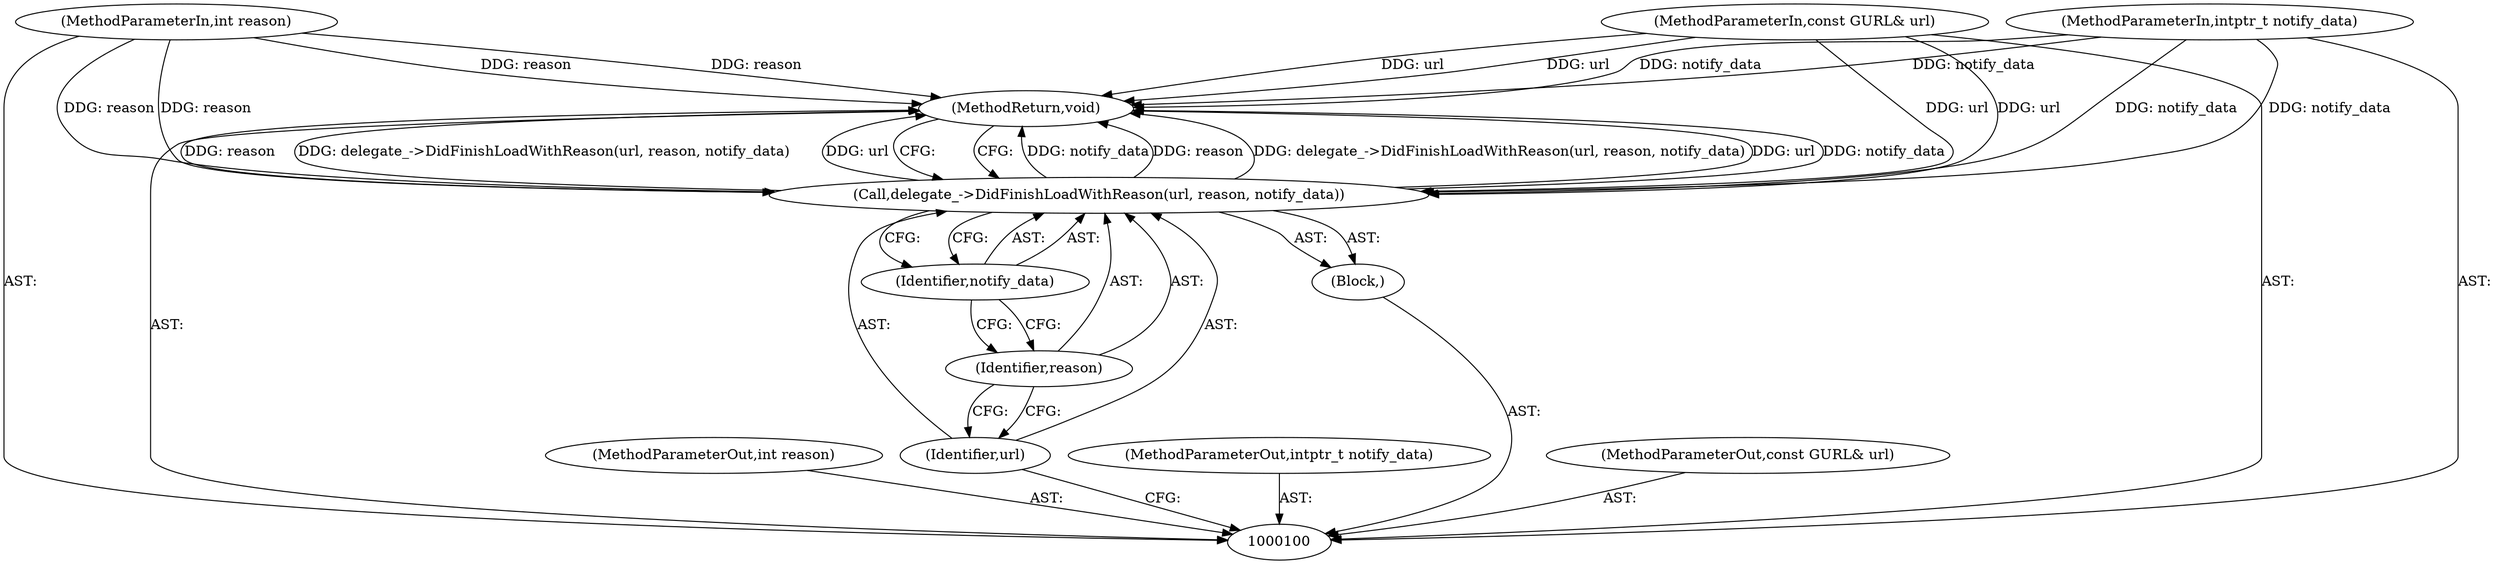 digraph "1_Chrome_ea3d1d84be3d6f97bf50e76511c9e26af6895533" {
"1000109" [label="(MethodReturn,void)"];
"1000102" [label="(MethodParameterIn,int reason)"];
"1000122" [label="(MethodParameterOut,int reason)"];
"1000103" [label="(MethodParameterIn,intptr_t notify_data)"];
"1000123" [label="(MethodParameterOut,intptr_t notify_data)"];
"1000101" [label="(MethodParameterIn,const GURL& url)"];
"1000121" [label="(MethodParameterOut,const GURL& url)"];
"1000104" [label="(Block,)"];
"1000105" [label="(Call,delegate_->DidFinishLoadWithReason(url, reason, notify_data))"];
"1000106" [label="(Identifier,url)"];
"1000107" [label="(Identifier,reason)"];
"1000108" [label="(Identifier,notify_data)"];
"1000109" -> "1000100"  [label="AST: "];
"1000109" -> "1000105"  [label="CFG: "];
"1000105" -> "1000109"  [label="DDG: notify_data"];
"1000105" -> "1000109"  [label="DDG: reason"];
"1000105" -> "1000109"  [label="DDG: delegate_->DidFinishLoadWithReason(url, reason, notify_data)"];
"1000105" -> "1000109"  [label="DDG: url"];
"1000103" -> "1000109"  [label="DDG: notify_data"];
"1000102" -> "1000109"  [label="DDG: reason"];
"1000101" -> "1000109"  [label="DDG: url"];
"1000102" -> "1000100"  [label="AST: "];
"1000102" -> "1000109"  [label="DDG: reason"];
"1000102" -> "1000105"  [label="DDG: reason"];
"1000122" -> "1000100"  [label="AST: "];
"1000103" -> "1000100"  [label="AST: "];
"1000103" -> "1000109"  [label="DDG: notify_data"];
"1000103" -> "1000105"  [label="DDG: notify_data"];
"1000123" -> "1000100"  [label="AST: "];
"1000101" -> "1000100"  [label="AST: "];
"1000101" -> "1000109"  [label="DDG: url"];
"1000101" -> "1000105"  [label="DDG: url"];
"1000121" -> "1000100"  [label="AST: "];
"1000104" -> "1000100"  [label="AST: "];
"1000105" -> "1000104"  [label="AST: "];
"1000105" -> "1000104"  [label="AST: "];
"1000105" -> "1000108"  [label="CFG: "];
"1000106" -> "1000105"  [label="AST: "];
"1000107" -> "1000105"  [label="AST: "];
"1000108" -> "1000105"  [label="AST: "];
"1000109" -> "1000105"  [label="CFG: "];
"1000105" -> "1000109"  [label="DDG: notify_data"];
"1000105" -> "1000109"  [label="DDG: reason"];
"1000105" -> "1000109"  [label="DDG: delegate_->DidFinishLoadWithReason(url, reason, notify_data)"];
"1000105" -> "1000109"  [label="DDG: url"];
"1000101" -> "1000105"  [label="DDG: url"];
"1000102" -> "1000105"  [label="DDG: reason"];
"1000103" -> "1000105"  [label="DDG: notify_data"];
"1000106" -> "1000105"  [label="AST: "];
"1000106" -> "1000100"  [label="CFG: "];
"1000107" -> "1000106"  [label="CFG: "];
"1000107" -> "1000105"  [label="AST: "];
"1000107" -> "1000106"  [label="CFG: "];
"1000108" -> "1000107"  [label="CFG: "];
"1000108" -> "1000105"  [label="AST: "];
"1000108" -> "1000107"  [label="CFG: "];
"1000105" -> "1000108"  [label="CFG: "];
}

